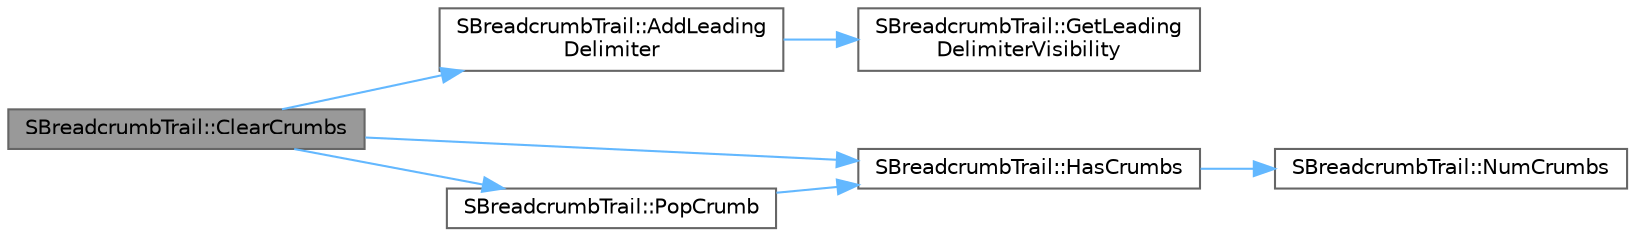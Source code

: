 digraph "SBreadcrumbTrail::ClearCrumbs"
{
 // INTERACTIVE_SVG=YES
 // LATEX_PDF_SIZE
  bgcolor="transparent";
  edge [fontname=Helvetica,fontsize=10,labelfontname=Helvetica,labelfontsize=10];
  node [fontname=Helvetica,fontsize=10,shape=box,height=0.2,width=0.4];
  rankdir="LR";
  Node1 [id="Node000001",label="SBreadcrumbTrail::ClearCrumbs",height=0.2,width=0.4,color="gray40", fillcolor="grey60", style="filled", fontcolor="black",tooltip="Removes all crumbs from the crumb box."];
  Node1 -> Node2 [id="edge1_Node000001_Node000002",color="steelblue1",style="solid",tooltip=" "];
  Node2 [id="Node000002",label="SBreadcrumbTrail::AddLeading\lDelimiter",height=0.2,width=0.4,color="grey40", fillcolor="white", style="filled",URL="$dd/d7a/classSBreadcrumbTrail.html#a79b689a2bc40ac86e26692251088bb44",tooltip="Adds a delimiter that is always visible."];
  Node2 -> Node3 [id="edge2_Node000002_Node000003",color="steelblue1",style="solid",tooltip=" "];
  Node3 [id="Node000003",label="SBreadcrumbTrail::GetLeading\lDelimiterVisibility",height=0.2,width=0.4,color="grey40", fillcolor="white", style="filled",URL="$dd/d7a/classSBreadcrumbTrail.html#ae7ad324c7a3355663b2429ca953ea081",tooltip="Handler to determine the visibility of the arrow before all crumbs."];
  Node1 -> Node4 [id="edge3_Node000001_Node000004",color="steelblue1",style="solid",tooltip=" "];
  Node4 [id="Node000004",label="SBreadcrumbTrail::HasCrumbs",height=0.2,width=0.4,color="grey40", fillcolor="white", style="filled",URL="$dd/d7a/classSBreadcrumbTrail.html#a603a393cbcc5d0104d4ecc572c4b5c14",tooltip="Returns true if there are any crumbs in the trail."];
  Node4 -> Node5 [id="edge4_Node000004_Node000005",color="steelblue1",style="solid",tooltip=" "];
  Node5 [id="Node000005",label="SBreadcrumbTrail::NumCrumbs",height=0.2,width=0.4,color="grey40", fillcolor="white", style="filled",URL="$dd/d7a/classSBreadcrumbTrail.html#aa4f4faf485151e4087e913fb7e7e4a52",tooltip="Returns the number of crumbs in the trail."];
  Node1 -> Node6 [id="edge5_Node000001_Node000006",color="steelblue1",style="solid",tooltip=" "];
  Node6 [id="Node000006",label="SBreadcrumbTrail::PopCrumb",height=0.2,width=0.4,color="grey40", fillcolor="white", style="filled",URL="$dd/d7a/classSBreadcrumbTrail.html#a1085f3719baf215f2864711d1f5eeefa",tooltip="Pops a crumb off the end of the trail."];
  Node6 -> Node4 [id="edge6_Node000006_Node000004",color="steelblue1",style="solid",tooltip=" "];
}
